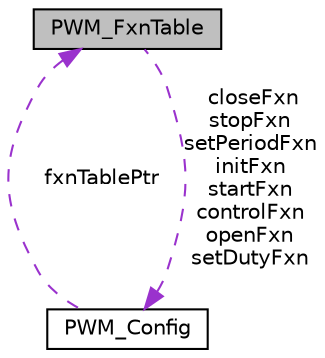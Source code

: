 digraph "PWM_FxnTable"
{
  edge [fontname="Helvetica",fontsize="10",labelfontname="Helvetica",labelfontsize="10"];
  node [fontname="Helvetica",fontsize="10",shape=record];
  Node1 [label="PWM_FxnTable",height=0.2,width=0.4,color="black", fillcolor="grey75", style="filled", fontcolor="black"];
  Node2 -> Node1 [dir="back",color="darkorchid3",fontsize="10",style="dashed",label=" closeFxn\nstopFxn\nsetPeriodFxn\ninitFxn\nstartFxn\ncontrolFxn\nopenFxn\nsetDutyFxn" ,fontname="Helvetica"];
  Node2 [label="PWM_Config",height=0.2,width=0.4,color="black", fillcolor="white", style="filled",URL="$struct_p_w_m___config.html",tooltip="PWM Global configuration. "];
  Node1 -> Node2 [dir="back",color="darkorchid3",fontsize="10",style="dashed",label=" fxnTablePtr" ,fontname="Helvetica"];
}
